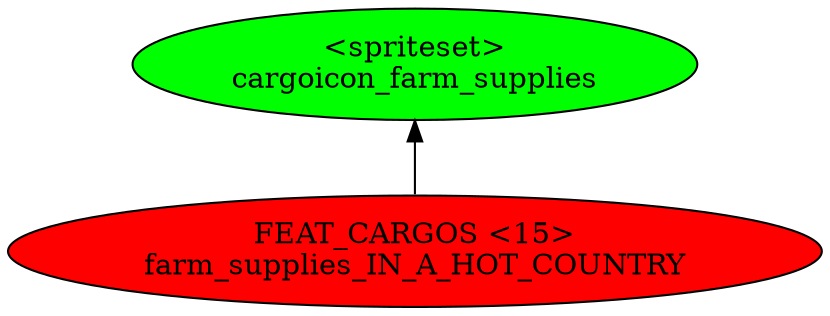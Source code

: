 digraph {
rankdir="BT"
cargoicon_farm_supplies [fillcolor=green style="filled" label="<spriteset>\ncargoicon_farm_supplies"]
farm_supplies_IN_A_HOT_COUNTRY [fillcolor=red style="filled" label="FEAT_CARGOS <15>\nfarm_supplies_IN_A_HOT_COUNTRY"]
farm_supplies_IN_A_HOT_COUNTRY->cargoicon_farm_supplies
}
